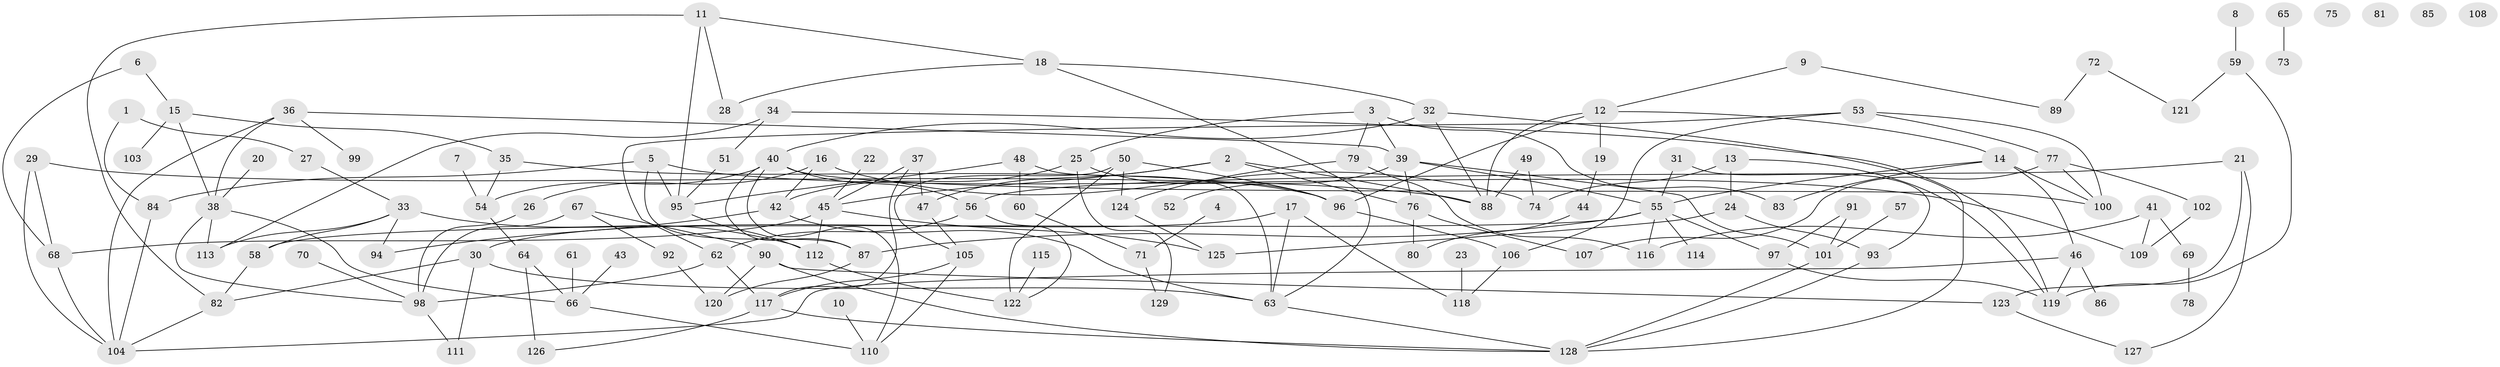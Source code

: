 // coarse degree distribution, {2: 0.1232876712328767, 5: 0.136986301369863, 4: 0.1506849315068493, 3: 0.3287671232876712, 6: 0.0958904109589041, 1: 0.0958904109589041, 7: 0.0684931506849315}
// Generated by graph-tools (version 1.1) at 2025/35/03/04/25 23:35:54]
// undirected, 129 vertices, 192 edges
graph export_dot {
  node [color=gray90,style=filled];
  1;
  2;
  3;
  4;
  5;
  6;
  7;
  8;
  9;
  10;
  11;
  12;
  13;
  14;
  15;
  16;
  17;
  18;
  19;
  20;
  21;
  22;
  23;
  24;
  25;
  26;
  27;
  28;
  29;
  30;
  31;
  32;
  33;
  34;
  35;
  36;
  37;
  38;
  39;
  40;
  41;
  42;
  43;
  44;
  45;
  46;
  47;
  48;
  49;
  50;
  51;
  52;
  53;
  54;
  55;
  56;
  57;
  58;
  59;
  60;
  61;
  62;
  63;
  64;
  65;
  66;
  67;
  68;
  69;
  70;
  71;
  72;
  73;
  74;
  75;
  76;
  77;
  78;
  79;
  80;
  81;
  82;
  83;
  84;
  85;
  86;
  87;
  88;
  89;
  90;
  91;
  92;
  93;
  94;
  95;
  96;
  97;
  98;
  99;
  100;
  101;
  102;
  103;
  104;
  105;
  106;
  107;
  108;
  109;
  110;
  111;
  112;
  113;
  114;
  115;
  116;
  117;
  118;
  119;
  120;
  121;
  122;
  123;
  124;
  125;
  126;
  127;
  128;
  129;
  1 -- 27;
  1 -- 84;
  2 -- 45;
  2 -- 47;
  2 -- 76;
  2 -- 88;
  3 -- 25;
  3 -- 39;
  3 -- 79;
  3 -- 83;
  4 -- 71;
  5 -- 84;
  5 -- 87;
  5 -- 95;
  5 -- 109;
  6 -- 15;
  6 -- 68;
  7 -- 54;
  8 -- 59;
  9 -- 12;
  9 -- 89;
  10 -- 110;
  11 -- 18;
  11 -- 28;
  11 -- 82;
  11 -- 95;
  12 -- 14;
  12 -- 19;
  12 -- 88;
  12 -- 96;
  13 -- 24;
  13 -- 74;
  13 -- 119;
  14 -- 46;
  14 -- 55;
  14 -- 83;
  14 -- 100;
  15 -- 35;
  15 -- 38;
  15 -- 103;
  16 -- 26;
  16 -- 42;
  16 -- 74;
  17 -- 30;
  17 -- 63;
  17 -- 118;
  18 -- 28;
  18 -- 32;
  18 -- 63;
  19 -- 44;
  20 -- 38;
  21 -- 56;
  21 -- 123;
  21 -- 127;
  22 -- 45;
  23 -- 118;
  24 -- 93;
  24 -- 125;
  25 -- 42;
  25 -- 96;
  25 -- 129;
  26 -- 98;
  27 -- 33;
  29 -- 68;
  29 -- 88;
  29 -- 104;
  30 -- 63;
  30 -- 82;
  30 -- 111;
  31 -- 55;
  31 -- 93;
  32 -- 40;
  32 -- 88;
  32 -- 128;
  33 -- 58;
  33 -- 94;
  33 -- 112;
  33 -- 113;
  34 -- 51;
  34 -- 113;
  34 -- 119;
  35 -- 54;
  35 -- 96;
  36 -- 38;
  36 -- 39;
  36 -- 99;
  36 -- 104;
  37 -- 45;
  37 -- 47;
  37 -- 117;
  38 -- 66;
  38 -- 98;
  38 -- 113;
  39 -- 52;
  39 -- 55;
  39 -- 76;
  39 -- 101;
  40 -- 54;
  40 -- 56;
  40 -- 87;
  40 -- 100;
  40 -- 110;
  41 -- 69;
  41 -- 109;
  41 -- 116;
  42 -- 63;
  42 -- 94;
  43 -- 66;
  44 -- 80;
  45 -- 68;
  45 -- 112;
  45 -- 125;
  46 -- 86;
  46 -- 104;
  46 -- 119;
  47 -- 105;
  48 -- 60;
  48 -- 63;
  48 -- 95;
  49 -- 74;
  49 -- 88;
  50 -- 96;
  50 -- 105;
  50 -- 122;
  50 -- 124;
  51 -- 95;
  53 -- 62;
  53 -- 77;
  53 -- 100;
  53 -- 106;
  54 -- 64;
  55 -- 58;
  55 -- 87;
  55 -- 97;
  55 -- 114;
  55 -- 116;
  56 -- 62;
  56 -- 122;
  57 -- 101;
  58 -- 82;
  59 -- 119;
  59 -- 121;
  60 -- 71;
  61 -- 66;
  62 -- 98;
  62 -- 117;
  63 -- 128;
  64 -- 66;
  64 -- 126;
  65 -- 73;
  66 -- 110;
  67 -- 90;
  67 -- 92;
  67 -- 98;
  68 -- 104;
  69 -- 78;
  70 -- 98;
  71 -- 129;
  72 -- 89;
  72 -- 121;
  76 -- 80;
  76 -- 107;
  77 -- 100;
  77 -- 102;
  77 -- 107;
  79 -- 116;
  79 -- 124;
  82 -- 104;
  84 -- 104;
  87 -- 120;
  90 -- 120;
  90 -- 123;
  90 -- 128;
  91 -- 97;
  91 -- 101;
  92 -- 120;
  93 -- 128;
  95 -- 112;
  96 -- 106;
  97 -- 119;
  98 -- 111;
  101 -- 128;
  102 -- 109;
  105 -- 110;
  105 -- 117;
  106 -- 118;
  112 -- 122;
  115 -- 122;
  117 -- 126;
  117 -- 128;
  123 -- 127;
  124 -- 125;
}
